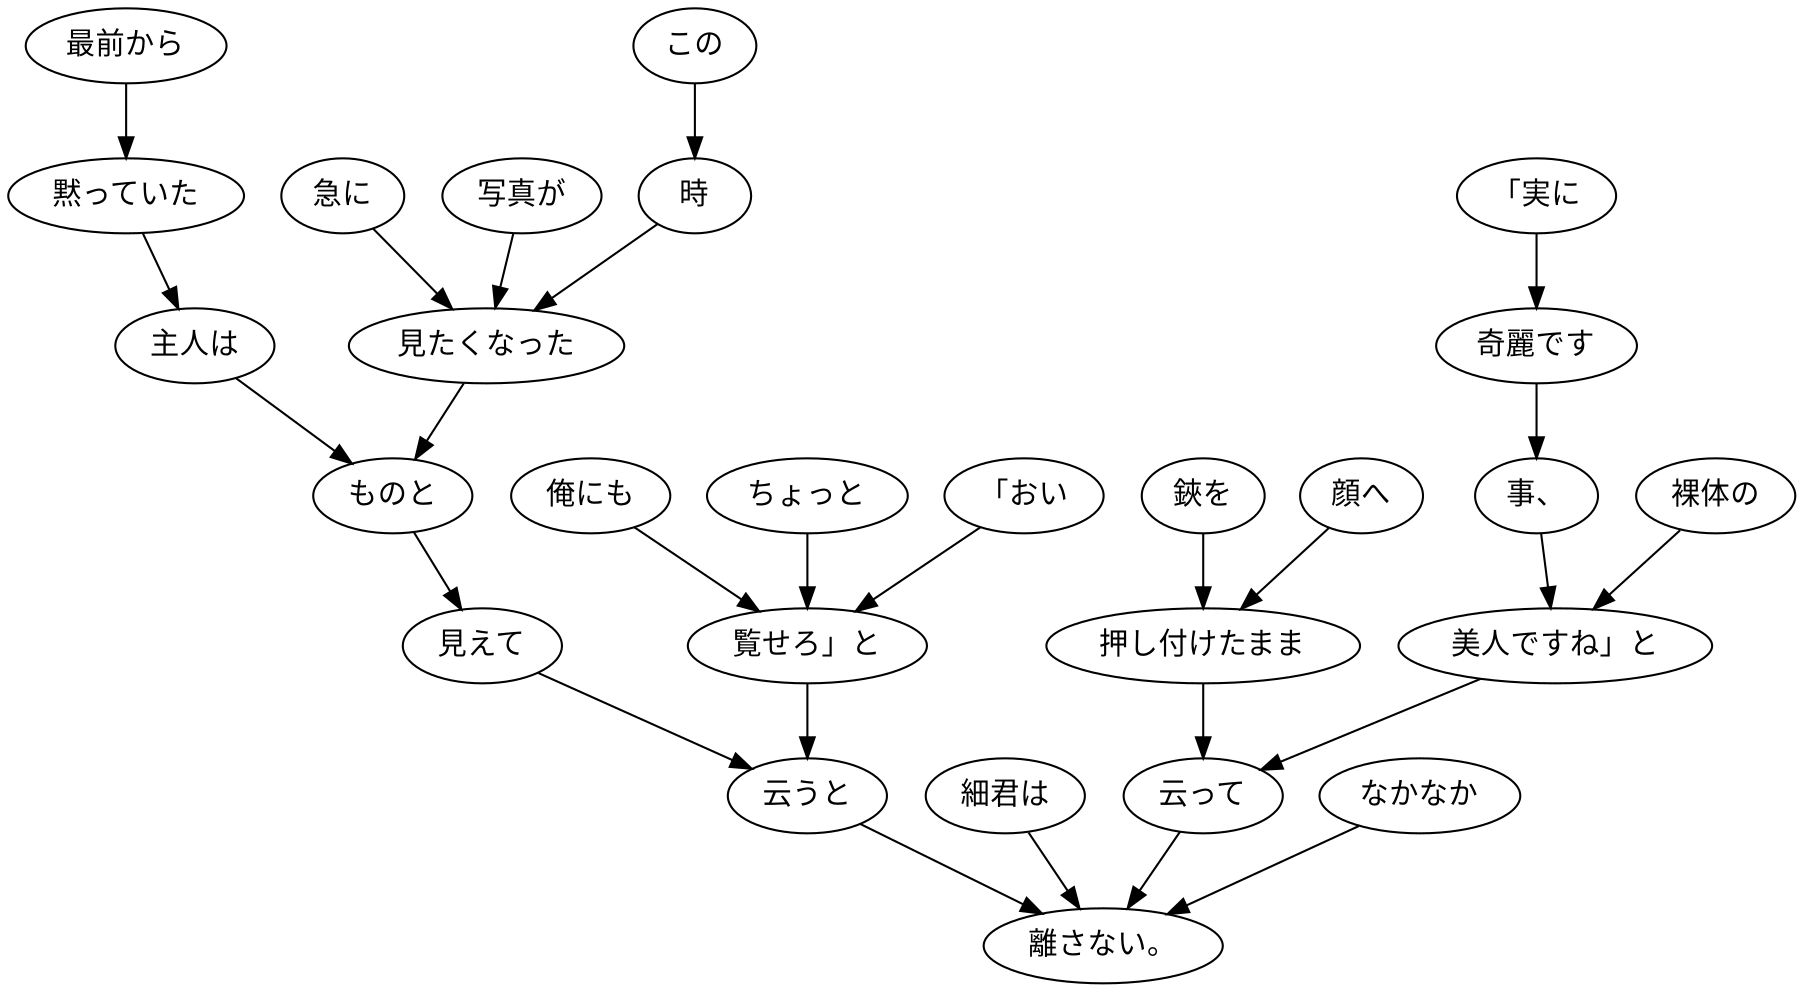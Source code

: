 digraph graph3502 {
	node0 [label="最前から"];
	node1 [label="黙っていた"];
	node2 [label="主人は"];
	node3 [label="この"];
	node4 [label="時"];
	node5 [label="急に"];
	node6 [label="写真が"];
	node7 [label="見たくなった"];
	node8 [label="ものと"];
	node9 [label="見えて"];
	node10 [label="「おい"];
	node11 [label="俺にも"];
	node12 [label="ちょっと"];
	node13 [label="覧せろ」と"];
	node14 [label="云うと"];
	node15 [label="細君は"];
	node16 [label="鋏を"];
	node17 [label="顔へ"];
	node18 [label="押し付けたまま"];
	node19 [label="「実に"];
	node20 [label="奇麗です"];
	node21 [label="事、"];
	node22 [label="裸体の"];
	node23 [label="美人ですね」と"];
	node24 [label="云って"];
	node25 [label="なかなか"];
	node26 [label="離さない。"];
	node0 -> node1;
	node1 -> node2;
	node2 -> node8;
	node3 -> node4;
	node4 -> node7;
	node5 -> node7;
	node6 -> node7;
	node7 -> node8;
	node8 -> node9;
	node9 -> node14;
	node10 -> node13;
	node11 -> node13;
	node12 -> node13;
	node13 -> node14;
	node14 -> node26;
	node15 -> node26;
	node16 -> node18;
	node17 -> node18;
	node18 -> node24;
	node19 -> node20;
	node20 -> node21;
	node21 -> node23;
	node22 -> node23;
	node23 -> node24;
	node24 -> node26;
	node25 -> node26;
}

